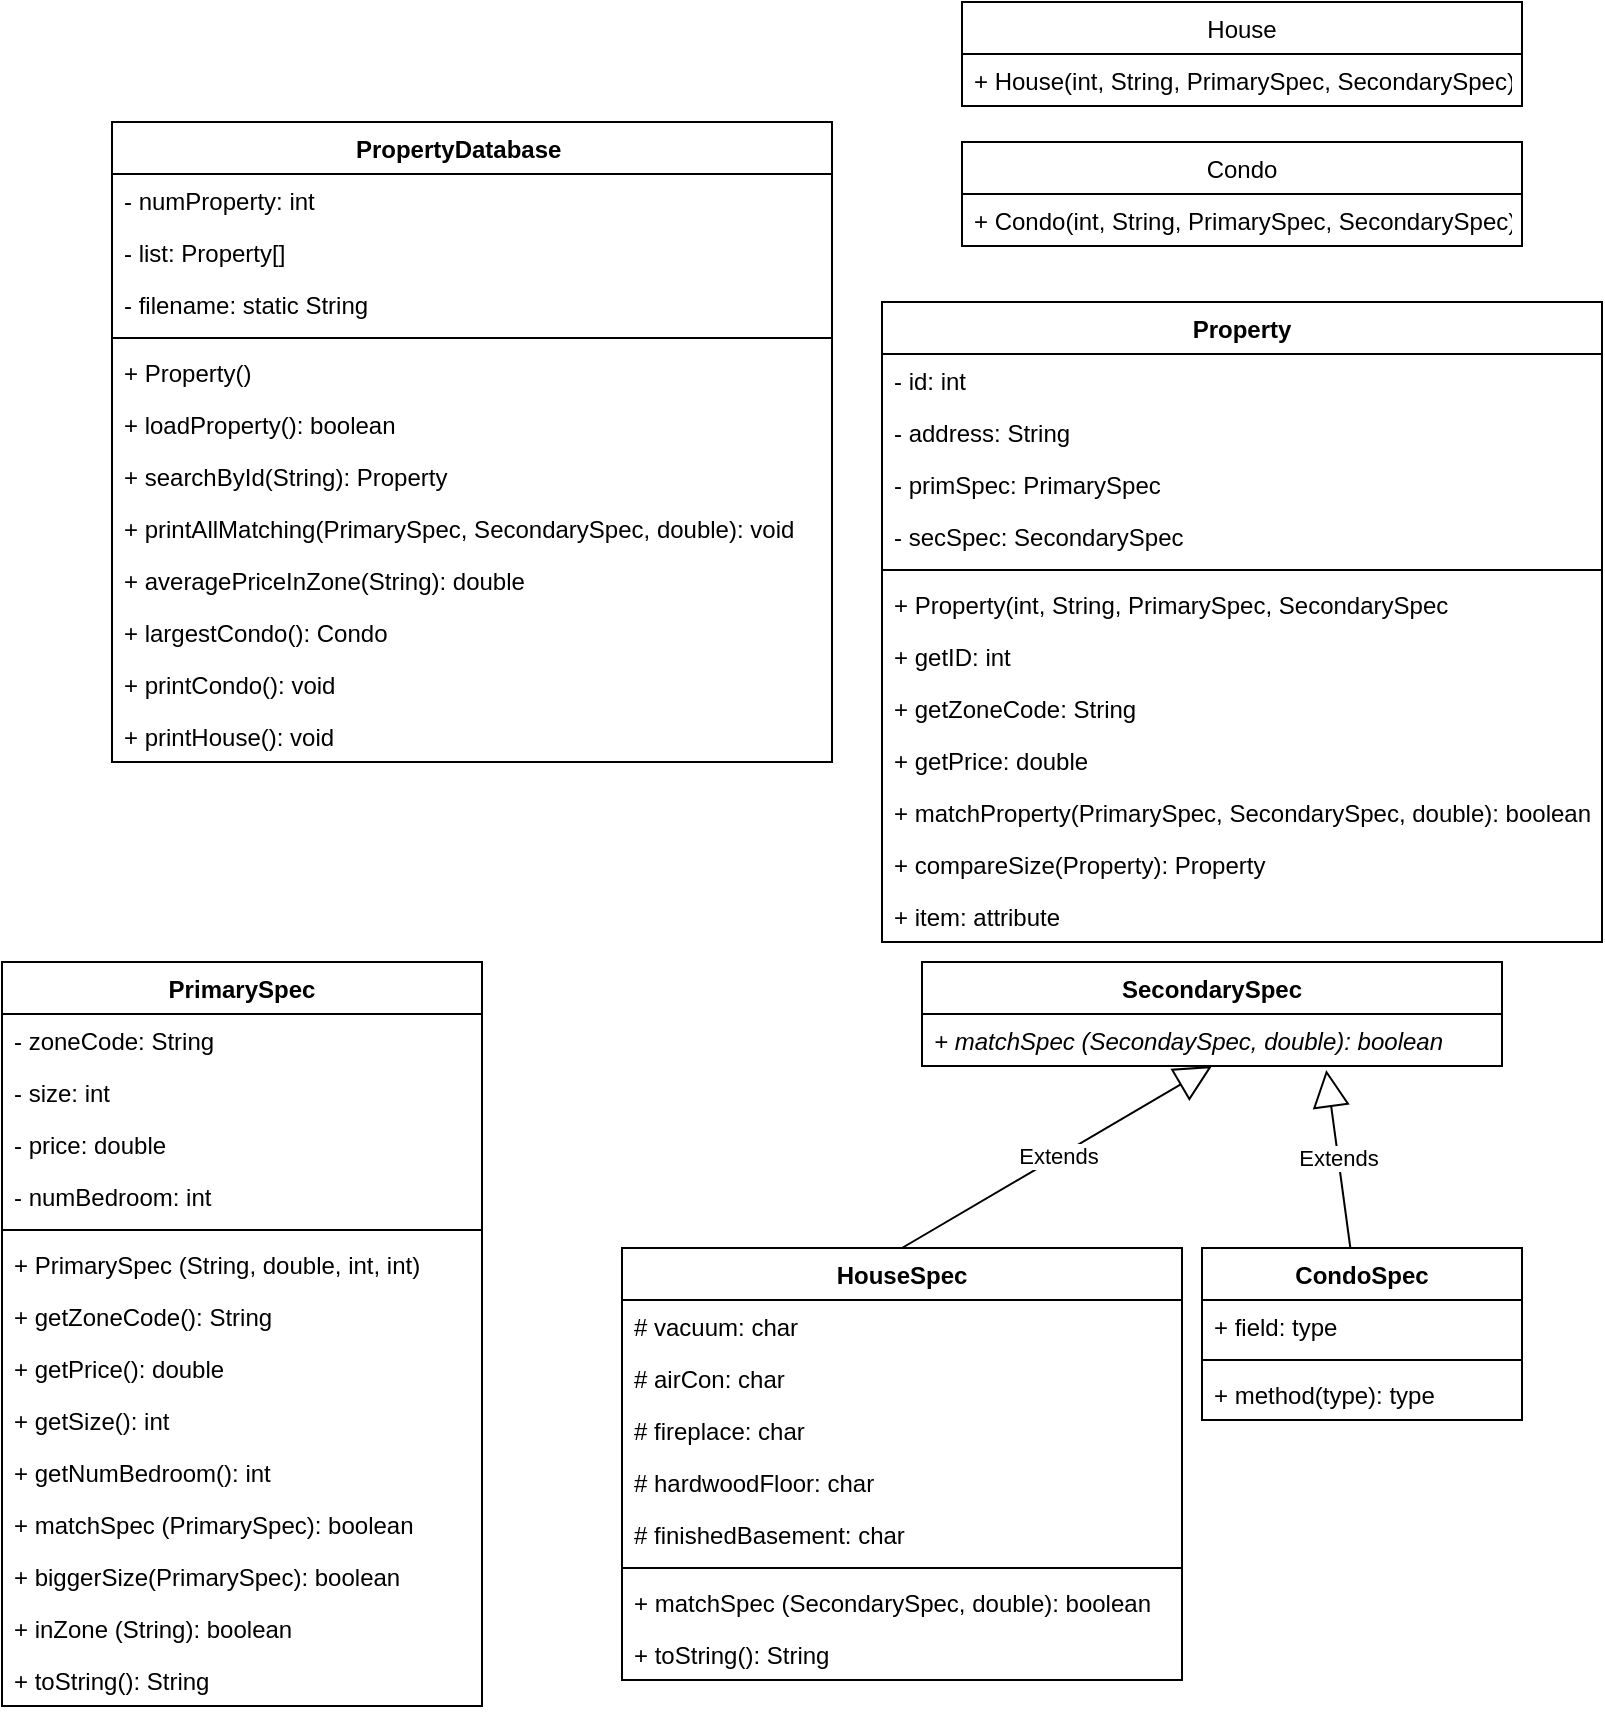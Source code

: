 <mxfile>
    <diagram name="Page-1" id="c4acf3e9-155e-7222-9cf6-157b1a14988f">
        <mxGraphModel dx="458" dy="546" grid="1" gridSize="10" guides="1" tooltips="1" connect="1" arrows="1" fold="1" page="1" pageScale="1" pageWidth="850" pageHeight="1100" background="none" math="0" shadow="0">
            <root>
                <mxCell id="0"/>
                <mxCell id="1" parent="0"/>
                <mxCell id="zeTXqtFe5Kt7edeWtcU1-1" value="PrimarySpec" style="swimlane;fontStyle=1;align=center;verticalAlign=top;childLayout=stackLayout;horizontal=1;startSize=26;horizontalStack=0;resizeParent=1;resizeParentMax=0;resizeLast=0;collapsible=1;marginBottom=0;" parent="1" vertex="1">
                    <mxGeometry x="10" y="490" width="240" height="372" as="geometry"/>
                </mxCell>
                <mxCell id="zeTXqtFe5Kt7edeWtcU1-2" value="- zoneCode: String" style="text;strokeColor=none;fillColor=none;align=left;verticalAlign=top;spacingLeft=4;spacingRight=4;overflow=hidden;rotatable=0;points=[[0,0.5],[1,0.5]];portConstraint=eastwest;" parent="zeTXqtFe5Kt7edeWtcU1-1" vertex="1">
                    <mxGeometry y="26" width="240" height="26" as="geometry"/>
                </mxCell>
                <mxCell id="o_Y15IIIDee4aWbLvbx2-2" value="- size: int" style="text;strokeColor=none;fillColor=none;align=left;verticalAlign=top;spacingLeft=4;spacingRight=4;overflow=hidden;rotatable=0;points=[[0,0.5],[1,0.5]];portConstraint=eastwest;" parent="zeTXqtFe5Kt7edeWtcU1-1" vertex="1">
                    <mxGeometry y="52" width="240" height="26" as="geometry"/>
                </mxCell>
                <mxCell id="zeTXqtFe5Kt7edeWtcU1-4" value="- price: double" style="text;strokeColor=none;fillColor=none;align=left;verticalAlign=top;spacingLeft=4;spacingRight=4;overflow=hidden;rotatable=0;points=[[0,0.5],[1,0.5]];portConstraint=eastwest;" parent="zeTXqtFe5Kt7edeWtcU1-1" vertex="1">
                    <mxGeometry y="78" width="240" height="26" as="geometry"/>
                </mxCell>
                <mxCell id="o_Y15IIIDee4aWbLvbx2-5" value="- numBedroom: int" style="text;strokeColor=none;fillColor=none;align=left;verticalAlign=top;spacingLeft=4;spacingRight=4;overflow=hidden;rotatable=0;points=[[0,0.5],[1,0.5]];portConstraint=eastwest;" parent="zeTXqtFe5Kt7edeWtcU1-1" vertex="1">
                    <mxGeometry y="104" width="240" height="26" as="geometry"/>
                </mxCell>
                <mxCell id="o_Y15IIIDee4aWbLvbx2-8" value="" style="line;strokeWidth=1;fillColor=none;align=left;verticalAlign=middle;spacingTop=-1;spacingLeft=3;spacingRight=3;rotatable=0;labelPosition=right;points=[];portConstraint=eastwest;strokeColor=inherit;" parent="zeTXqtFe5Kt7edeWtcU1-1" vertex="1">
                    <mxGeometry y="130" width="240" height="8" as="geometry"/>
                </mxCell>
                <mxCell id="o_Y15IIIDee4aWbLvbx2-7" value="+ PrimarySpec (String, double, int, int)" style="text;strokeColor=none;fillColor=none;align=left;verticalAlign=top;spacingLeft=4;spacingRight=4;overflow=hidden;rotatable=0;points=[[0,0.5],[1,0.5]];portConstraint=eastwest;" parent="zeTXqtFe5Kt7edeWtcU1-1" vertex="1">
                    <mxGeometry y="138" width="240" height="26" as="geometry"/>
                </mxCell>
                <mxCell id="o_Y15IIIDee4aWbLvbx2-9" value="+ getZoneCode(): String" style="text;strokeColor=none;fillColor=none;align=left;verticalAlign=top;spacingLeft=4;spacingRight=4;overflow=hidden;rotatable=0;points=[[0,0.5],[1,0.5]];portConstraint=eastwest;" parent="zeTXqtFe5Kt7edeWtcU1-1" vertex="1">
                    <mxGeometry y="164" width="240" height="26" as="geometry"/>
                </mxCell>
                <mxCell id="o_Y15IIIDee4aWbLvbx2-10" value="+ getPrice(): double" style="text;strokeColor=none;fillColor=none;align=left;verticalAlign=top;spacingLeft=4;spacingRight=4;overflow=hidden;rotatable=0;points=[[0,0.5],[1,0.5]];portConstraint=eastwest;" parent="zeTXqtFe5Kt7edeWtcU1-1" vertex="1">
                    <mxGeometry y="190" width="240" height="26" as="geometry"/>
                </mxCell>
                <mxCell id="o_Y15IIIDee4aWbLvbx2-11" value="+ getSize(): int" style="text;strokeColor=none;fillColor=none;align=left;verticalAlign=top;spacingLeft=4;spacingRight=4;overflow=hidden;rotatable=0;points=[[0,0.5],[1,0.5]];portConstraint=eastwest;" parent="zeTXqtFe5Kt7edeWtcU1-1" vertex="1">
                    <mxGeometry y="216" width="240" height="26" as="geometry"/>
                </mxCell>
                <mxCell id="o_Y15IIIDee4aWbLvbx2-12" value="+ getNumBedroom(): int" style="text;strokeColor=none;fillColor=none;align=left;verticalAlign=top;spacingLeft=4;spacingRight=4;overflow=hidden;rotatable=0;points=[[0,0.5],[1,0.5]];portConstraint=eastwest;" parent="zeTXqtFe5Kt7edeWtcU1-1" vertex="1">
                    <mxGeometry y="242" width="240" height="26" as="geometry"/>
                </mxCell>
                <mxCell id="o_Y15IIIDee4aWbLvbx2-13" value="+ matchSpec (PrimarySpec): boolean" style="text;strokeColor=none;fillColor=none;align=left;verticalAlign=top;spacingLeft=4;spacingRight=4;overflow=hidden;rotatable=0;points=[[0,0.5],[1,0.5]];portConstraint=eastwest;" parent="zeTXqtFe5Kt7edeWtcU1-1" vertex="1">
                    <mxGeometry y="268" width="240" height="26" as="geometry"/>
                </mxCell>
                <mxCell id="o_Y15IIIDee4aWbLvbx2-14" value="+ biggerSize(PrimarySpec): boolean" style="text;strokeColor=none;fillColor=none;align=left;verticalAlign=top;spacingLeft=4;spacingRight=4;overflow=hidden;rotatable=0;points=[[0,0.5],[1,0.5]];portConstraint=eastwest;" parent="zeTXqtFe5Kt7edeWtcU1-1" vertex="1">
                    <mxGeometry y="294" width="240" height="26" as="geometry"/>
                </mxCell>
                <mxCell id="o_Y15IIIDee4aWbLvbx2-15" value="+ inZone (String): boolean" style="text;strokeColor=none;fillColor=none;align=left;verticalAlign=top;spacingLeft=4;spacingRight=4;overflow=hidden;rotatable=0;points=[[0,0.5],[1,0.5]];portConstraint=eastwest;" parent="zeTXqtFe5Kt7edeWtcU1-1" vertex="1">
                    <mxGeometry y="320" width="240" height="26" as="geometry"/>
                </mxCell>
                <mxCell id="o_Y15IIIDee4aWbLvbx2-16" value="+ toString(): String" style="text;strokeColor=none;fillColor=none;align=left;verticalAlign=top;spacingLeft=4;spacingRight=4;overflow=hidden;rotatable=0;points=[[0,0.5],[1,0.5]];portConstraint=eastwest;" parent="zeTXqtFe5Kt7edeWtcU1-1" vertex="1">
                    <mxGeometry y="346" width="240" height="26" as="geometry"/>
                </mxCell>
                <mxCell id="o_Y15IIIDee4aWbLvbx2-17" value="SecondarySpec" style="swimlane;fontStyle=1;align=center;verticalAlign=top;childLayout=stackLayout;horizontal=1;startSize=26;horizontalStack=0;resizeParent=1;resizeParentMax=0;resizeLast=0;collapsible=1;marginBottom=0;" parent="1" vertex="1">
                    <mxGeometry x="470" y="490" width="290" height="52" as="geometry"/>
                </mxCell>
                <mxCell id="o_Y15IIIDee4aWbLvbx2-18" value="+ matchSpec (SecondaySpec, double): boolean" style="text;strokeColor=none;fillColor=none;align=left;verticalAlign=top;spacingLeft=4;spacingRight=4;overflow=hidden;rotatable=0;points=[[0,0.5],[1,0.5]];portConstraint=eastwest;fontStyle=2" parent="o_Y15IIIDee4aWbLvbx2-17" vertex="1">
                    <mxGeometry y="26" width="290" height="26" as="geometry"/>
                </mxCell>
                <mxCell id="o_Y15IIIDee4aWbLvbx2-24" value="HouseSpec" style="swimlane;fontStyle=1;align=center;verticalAlign=top;childLayout=stackLayout;horizontal=1;startSize=26;horizontalStack=0;resizeParent=1;resizeParentMax=0;resizeLast=0;collapsible=1;marginBottom=0;" parent="1" vertex="1">
                    <mxGeometry x="320" y="633" width="280" height="216" as="geometry"/>
                </mxCell>
                <mxCell id="o_Y15IIIDee4aWbLvbx2-25" value="# vacuum: char" style="text;strokeColor=none;fillColor=none;align=left;verticalAlign=top;spacingLeft=4;spacingRight=4;overflow=hidden;rotatable=0;points=[[0,0.5],[1,0.5]];portConstraint=eastwest;" parent="o_Y15IIIDee4aWbLvbx2-24" vertex="1">
                    <mxGeometry y="26" width="280" height="26" as="geometry"/>
                </mxCell>
                <mxCell id="o_Y15IIIDee4aWbLvbx2-40" value="# airCon: char" style="text;strokeColor=none;fillColor=none;align=left;verticalAlign=top;spacingLeft=4;spacingRight=4;overflow=hidden;rotatable=0;points=[[0,0.5],[1,0.5]];portConstraint=eastwest;" parent="o_Y15IIIDee4aWbLvbx2-24" vertex="1">
                    <mxGeometry y="52" width="280" height="26" as="geometry"/>
                </mxCell>
                <mxCell id="o_Y15IIIDee4aWbLvbx2-41" value="# fireplace: char" style="text;strokeColor=none;fillColor=none;align=left;verticalAlign=top;spacingLeft=4;spacingRight=4;overflow=hidden;rotatable=0;points=[[0,0.5],[1,0.5]];portConstraint=eastwest;" parent="o_Y15IIIDee4aWbLvbx2-24" vertex="1">
                    <mxGeometry y="78" width="280" height="26" as="geometry"/>
                </mxCell>
                <mxCell id="o_Y15IIIDee4aWbLvbx2-39" value="# hardwoodFloor: char" style="text;strokeColor=none;fillColor=none;align=left;verticalAlign=top;spacingLeft=4;spacingRight=4;overflow=hidden;rotatable=0;points=[[0,0.5],[1,0.5]];portConstraint=eastwest;" parent="o_Y15IIIDee4aWbLvbx2-24" vertex="1">
                    <mxGeometry y="104" width="280" height="26" as="geometry"/>
                </mxCell>
                <mxCell id="o_Y15IIIDee4aWbLvbx2-42" value="# finishedBasement: char" style="text;strokeColor=none;fillColor=none;align=left;verticalAlign=top;spacingLeft=4;spacingRight=4;overflow=hidden;rotatable=0;points=[[0,0.5],[1,0.5]];portConstraint=eastwest;" parent="o_Y15IIIDee4aWbLvbx2-24" vertex="1">
                    <mxGeometry y="130" width="280" height="26" as="geometry"/>
                </mxCell>
                <mxCell id="o_Y15IIIDee4aWbLvbx2-26" value="" style="line;strokeWidth=1;fillColor=none;align=left;verticalAlign=middle;spacingTop=-1;spacingLeft=3;spacingRight=3;rotatable=0;labelPosition=right;points=[];portConstraint=eastwest;strokeColor=inherit;" parent="o_Y15IIIDee4aWbLvbx2-24" vertex="1">
                    <mxGeometry y="156" width="280" height="8" as="geometry"/>
                </mxCell>
                <mxCell id="o_Y15IIIDee4aWbLvbx2-27" value="+ matchSpec (SecondarySpec, double): boolean" style="text;strokeColor=none;fillColor=none;align=left;verticalAlign=top;spacingLeft=4;spacingRight=4;overflow=hidden;rotatable=0;points=[[0,0.5],[1,0.5]];portConstraint=eastwest;" parent="o_Y15IIIDee4aWbLvbx2-24" vertex="1">
                    <mxGeometry y="164" width="280" height="26" as="geometry"/>
                </mxCell>
                <mxCell id="o_Y15IIIDee4aWbLvbx2-35" value="+ toString(): String" style="text;strokeColor=none;fillColor=none;align=left;verticalAlign=top;spacingLeft=4;spacingRight=4;overflow=hidden;rotatable=0;points=[[0,0.5],[1,0.5]];portConstraint=eastwest;" parent="o_Y15IIIDee4aWbLvbx2-24" vertex="1">
                    <mxGeometry y="190" width="280" height="26" as="geometry"/>
                </mxCell>
                <mxCell id="o_Y15IIIDee4aWbLvbx2-29" value="Extends" style="endArrow=block;endSize=16;endFill=0;html=1;rounded=0;fillColor=#FFFFFF;exitX=0.5;exitY=0;exitDx=0;exitDy=0;entryX=0.5;entryY=1;entryDx=0;entryDy=0;" parent="1" source="o_Y15IIIDee4aWbLvbx2-24" target="o_Y15IIIDee4aWbLvbx2-17" edge="1">
                    <mxGeometry width="160" relative="1" as="geometry">
                        <mxPoint x="630" y="680" as="sourcePoint"/>
                        <mxPoint x="790" y="680" as="targetPoint"/>
                    </mxGeometry>
                </mxCell>
                <mxCell id="o_Y15IIIDee4aWbLvbx2-30" value="CondoSpec" style="swimlane;fontStyle=1;align=center;verticalAlign=top;childLayout=stackLayout;horizontal=1;startSize=26;horizontalStack=0;resizeParent=1;resizeParentMax=0;resizeLast=0;collapsible=1;marginBottom=0;" parent="1" vertex="1">
                    <mxGeometry x="610" y="633" width="160" height="86" as="geometry"/>
                </mxCell>
                <mxCell id="o_Y15IIIDee4aWbLvbx2-31" value="+ field: type" style="text;strokeColor=none;fillColor=none;align=left;verticalAlign=top;spacingLeft=4;spacingRight=4;overflow=hidden;rotatable=0;points=[[0,0.5],[1,0.5]];portConstraint=eastwest;" parent="o_Y15IIIDee4aWbLvbx2-30" vertex="1">
                    <mxGeometry y="26" width="160" height="26" as="geometry"/>
                </mxCell>
                <mxCell id="o_Y15IIIDee4aWbLvbx2-32" value="" style="line;strokeWidth=1;fillColor=none;align=left;verticalAlign=middle;spacingTop=-1;spacingLeft=3;spacingRight=3;rotatable=0;labelPosition=right;points=[];portConstraint=eastwest;strokeColor=inherit;" parent="o_Y15IIIDee4aWbLvbx2-30" vertex="1">
                    <mxGeometry y="52" width="160" height="8" as="geometry"/>
                </mxCell>
                <mxCell id="o_Y15IIIDee4aWbLvbx2-33" value="+ method(type): type" style="text;strokeColor=none;fillColor=none;align=left;verticalAlign=top;spacingLeft=4;spacingRight=4;overflow=hidden;rotatable=0;points=[[0,0.5],[1,0.5]];portConstraint=eastwest;" parent="o_Y15IIIDee4aWbLvbx2-30" vertex="1">
                    <mxGeometry y="60" width="160" height="26" as="geometry"/>
                </mxCell>
                <mxCell id="o_Y15IIIDee4aWbLvbx2-34" value="Extends" style="endArrow=block;endSize=16;endFill=0;html=1;rounded=0;fillColor=#FFFFFF;entryX=0.697;entryY=1.077;entryDx=0;entryDy=0;entryPerimeter=0;" parent="1" source="o_Y15IIIDee4aWbLvbx2-30" target="o_Y15IIIDee4aWbLvbx2-18" edge="1">
                    <mxGeometry width="160" relative="1" as="geometry">
                        <mxPoint x="630" y="680" as="sourcePoint"/>
                        <mxPoint x="790" y="680" as="targetPoint"/>
                    </mxGeometry>
                </mxCell>
                <mxCell id="10" value="PropertyDatabase    " style="swimlane;fontStyle=1;align=center;verticalAlign=top;childLayout=stackLayout;horizontal=1;startSize=26;horizontalStack=0;resizeParent=1;resizeParentMax=0;resizeLast=0;collapsible=1;marginBottom=0;" vertex="1" parent="1">
                    <mxGeometry x="65" y="70" width="360" height="320" as="geometry"/>
                </mxCell>
                <mxCell id="14" value="- numProperty: int" style="text;strokeColor=none;fillColor=none;align=left;verticalAlign=top;spacingLeft=4;spacingRight=4;overflow=hidden;rotatable=0;points=[[0,0.5],[1,0.5]];portConstraint=eastwest;" vertex="1" parent="10">
                    <mxGeometry y="26" width="360" height="26" as="geometry"/>
                </mxCell>
                <mxCell id="11" value="- list: Property[]" style="text;strokeColor=none;fillColor=none;align=left;verticalAlign=top;spacingLeft=4;spacingRight=4;overflow=hidden;rotatable=0;points=[[0,0.5],[1,0.5]];portConstraint=eastwest;" vertex="1" parent="10">
                    <mxGeometry y="52" width="360" height="26" as="geometry"/>
                </mxCell>
                <mxCell id="15" value="- filename: static String" style="text;strokeColor=none;fillColor=none;align=left;verticalAlign=top;spacingLeft=4;spacingRight=4;overflow=hidden;rotatable=0;points=[[0,0.5],[1,0.5]];portConstraint=eastwest;" vertex="1" parent="10">
                    <mxGeometry y="78" width="360" height="26" as="geometry"/>
                </mxCell>
                <mxCell id="12" value="" style="line;strokeWidth=1;fillColor=none;align=left;verticalAlign=middle;spacingTop=-1;spacingLeft=3;spacingRight=3;rotatable=0;labelPosition=right;points=[];portConstraint=eastwest;" vertex="1" parent="10">
                    <mxGeometry y="104" width="360" height="8" as="geometry"/>
                </mxCell>
                <mxCell id="13" value="+ Property()" style="text;strokeColor=none;fillColor=none;align=left;verticalAlign=top;spacingLeft=4;spacingRight=4;overflow=hidden;rotatable=0;points=[[0,0.5],[1,0.5]];portConstraint=eastwest;" vertex="1" parent="10">
                    <mxGeometry y="112" width="360" height="26" as="geometry"/>
                </mxCell>
                <mxCell id="16" value="+ loadProperty(): boolean" style="text;strokeColor=none;fillColor=none;align=left;verticalAlign=top;spacingLeft=4;spacingRight=4;overflow=hidden;rotatable=0;points=[[0,0.5],[1,0.5]];portConstraint=eastwest;" vertex="1" parent="10">
                    <mxGeometry y="138" width="360" height="26" as="geometry"/>
                </mxCell>
                <mxCell id="18" value="+ searchById(String): Property" style="text;strokeColor=none;fillColor=none;align=left;verticalAlign=top;spacingLeft=4;spacingRight=4;overflow=hidden;rotatable=0;points=[[0,0.5],[1,0.5]];portConstraint=eastwest;" vertex="1" parent="10">
                    <mxGeometry y="164" width="360" height="26" as="geometry"/>
                </mxCell>
                <mxCell id="20" value="+ printAllMatching(PrimarySpec, SecondarySpec, double): void" style="text;strokeColor=none;fillColor=none;align=left;verticalAlign=top;spacingLeft=4;spacingRight=4;overflow=hidden;rotatable=0;points=[[0,0.5],[1,0.5]];portConstraint=eastwest;" vertex="1" parent="10">
                    <mxGeometry y="190" width="360" height="26" as="geometry"/>
                </mxCell>
                <mxCell id="21" value="+ averagePriceInZone(String): double" style="text;strokeColor=none;fillColor=none;align=left;verticalAlign=top;spacingLeft=4;spacingRight=4;overflow=hidden;rotatable=0;points=[[0,0.5],[1,0.5]];portConstraint=eastwest;" vertex="1" parent="10">
                    <mxGeometry y="216" width="360" height="26" as="geometry"/>
                </mxCell>
                <mxCell id="22" value="+ largestCondo(): Condo" style="text;strokeColor=none;fillColor=none;align=left;verticalAlign=top;spacingLeft=4;spacingRight=4;overflow=hidden;rotatable=0;points=[[0,0.5],[1,0.5]];portConstraint=eastwest;" vertex="1" parent="10">
                    <mxGeometry y="242" width="360" height="26" as="geometry"/>
                </mxCell>
                <mxCell id="24" value="+ printCondo(): void" style="text;strokeColor=none;fillColor=none;align=left;verticalAlign=top;spacingLeft=4;spacingRight=4;overflow=hidden;rotatable=0;points=[[0,0.5],[1,0.5]];portConstraint=eastwest;" vertex="1" parent="10">
                    <mxGeometry y="268" width="360" height="26" as="geometry"/>
                </mxCell>
                <mxCell id="25" value="+ printHouse(): void" style="text;strokeColor=none;fillColor=none;align=left;verticalAlign=top;spacingLeft=4;spacingRight=4;overflow=hidden;rotatable=0;points=[[0,0.5],[1,0.5]];portConstraint=eastwest;" vertex="1" parent="10">
                    <mxGeometry y="294" width="360" height="26" as="geometry"/>
                </mxCell>
                <mxCell id="26" value="House" style="swimlane;fontStyle=0;childLayout=stackLayout;horizontal=1;startSize=26;fillColor=none;horizontalStack=0;resizeParent=1;resizeParentMax=0;resizeLast=0;collapsible=1;marginBottom=0;" vertex="1" parent="1">
                    <mxGeometry x="490" y="10" width="280" height="52" as="geometry"/>
                </mxCell>
                <mxCell id="27" value="+ House(int, String, PrimarySpec, SecondarySpec)" style="text;strokeColor=none;fillColor=none;align=left;verticalAlign=top;spacingLeft=4;spacingRight=4;overflow=hidden;rotatable=0;points=[[0,0.5],[1,0.5]];portConstraint=eastwest;" vertex="1" parent="26">
                    <mxGeometry y="26" width="280" height="26" as="geometry"/>
                </mxCell>
                <mxCell id="30" value="Condo" style="swimlane;fontStyle=0;childLayout=stackLayout;horizontal=1;startSize=26;fillColor=none;horizontalStack=0;resizeParent=1;resizeParentMax=0;resizeLast=0;collapsible=1;marginBottom=0;" vertex="1" parent="1">
                    <mxGeometry x="490" y="80" width="280" height="52" as="geometry"/>
                </mxCell>
                <mxCell id="31" value="+ Condo(int, String, PrimarySpec, SecondarySpec)" style="text;strokeColor=none;fillColor=none;align=left;verticalAlign=top;spacingLeft=4;spacingRight=4;overflow=hidden;rotatable=0;points=[[0,0.5],[1,0.5]];portConstraint=eastwest;" vertex="1" parent="30">
                    <mxGeometry y="26" width="280" height="26" as="geometry"/>
                </mxCell>
                <mxCell id="32" value="Property" style="swimlane;fontStyle=1;align=center;verticalAlign=top;childLayout=stackLayout;horizontal=1;startSize=26;horizontalStack=0;resizeParent=1;resizeParentMax=0;resizeLast=0;collapsible=1;marginBottom=0;" vertex="1" parent="1">
                    <mxGeometry x="450" y="160" width="360" height="320" as="geometry"/>
                </mxCell>
                <mxCell id="33" value="- id: int" style="text;strokeColor=none;fillColor=none;align=left;verticalAlign=top;spacingLeft=4;spacingRight=4;overflow=hidden;rotatable=0;points=[[0,0.5],[1,0.5]];portConstraint=eastwest;" vertex="1" parent="32">
                    <mxGeometry y="26" width="360" height="26" as="geometry"/>
                </mxCell>
                <mxCell id="36" value="- address: String" style="text;strokeColor=none;fillColor=none;align=left;verticalAlign=top;spacingLeft=4;spacingRight=4;overflow=hidden;rotatable=0;points=[[0,0.5],[1,0.5]];portConstraint=eastwest;" vertex="1" parent="32">
                    <mxGeometry y="52" width="360" height="26" as="geometry"/>
                </mxCell>
                <mxCell id="37" value="- primSpec: PrimarySpec" style="text;strokeColor=none;fillColor=none;align=left;verticalAlign=top;spacingLeft=4;spacingRight=4;overflow=hidden;rotatable=0;points=[[0,0.5],[1,0.5]];portConstraint=eastwest;" vertex="1" parent="32">
                    <mxGeometry y="78" width="360" height="26" as="geometry"/>
                </mxCell>
                <mxCell id="38" value="- secSpec: SecondarySpec" style="text;strokeColor=none;fillColor=none;align=left;verticalAlign=top;spacingLeft=4;spacingRight=4;overflow=hidden;rotatable=0;points=[[0,0.5],[1,0.5]];portConstraint=eastwest;" vertex="1" parent="32">
                    <mxGeometry y="104" width="360" height="26" as="geometry"/>
                </mxCell>
                <mxCell id="34" value="" style="line;strokeWidth=1;fillColor=none;align=left;verticalAlign=middle;spacingTop=-1;spacingLeft=3;spacingRight=3;rotatable=0;labelPosition=right;points=[];portConstraint=eastwest;" vertex="1" parent="32">
                    <mxGeometry y="130" width="360" height="8" as="geometry"/>
                </mxCell>
                <mxCell id="35" value="+ Property(int, String, PrimarySpec, SecondarySpec" style="text;strokeColor=none;fillColor=none;align=left;verticalAlign=top;spacingLeft=4;spacingRight=4;overflow=hidden;rotatable=0;points=[[0,0.5],[1,0.5]];portConstraint=eastwest;" vertex="1" parent="32">
                    <mxGeometry y="138" width="360" height="26" as="geometry"/>
                </mxCell>
                <mxCell id="40" value="+ getID: int" style="text;strokeColor=none;fillColor=none;align=left;verticalAlign=top;spacingLeft=4;spacingRight=4;overflow=hidden;rotatable=0;points=[[0,0.5],[1,0.5]];portConstraint=eastwest;" vertex="1" parent="32">
                    <mxGeometry y="164" width="360" height="26" as="geometry"/>
                </mxCell>
                <mxCell id="41" value="+ getZoneCode: String" style="text;strokeColor=none;fillColor=none;align=left;verticalAlign=top;spacingLeft=4;spacingRight=4;overflow=hidden;rotatable=0;points=[[0,0.5],[1,0.5]];portConstraint=eastwest;" vertex="1" parent="32">
                    <mxGeometry y="190" width="360" height="26" as="geometry"/>
                </mxCell>
                <mxCell id="45" value="+ getPrice: double" style="text;strokeColor=none;fillColor=none;align=left;verticalAlign=top;spacingLeft=4;spacingRight=4;overflow=hidden;rotatable=0;points=[[0,0.5],[1,0.5]];portConstraint=eastwest;" vertex="1" parent="32">
                    <mxGeometry y="216" width="360" height="26" as="geometry"/>
                </mxCell>
                <mxCell id="46" value="+ matchProperty(PrimarySpec, SecondarySpec, double): boolean" style="text;strokeColor=none;fillColor=none;align=left;verticalAlign=top;spacingLeft=4;spacingRight=4;overflow=hidden;rotatable=0;points=[[0,0.5],[1,0.5]];portConstraint=eastwest;" vertex="1" parent="32">
                    <mxGeometry y="242" width="360" height="26" as="geometry"/>
                </mxCell>
                <mxCell id="47" value="+ compareSize(Property): Property" style="text;strokeColor=none;fillColor=none;align=left;verticalAlign=top;spacingLeft=4;spacingRight=4;overflow=hidden;rotatable=0;points=[[0,0.5],[1,0.5]];portConstraint=eastwest;" vertex="1" parent="32">
                    <mxGeometry y="268" width="360" height="26" as="geometry"/>
                </mxCell>
                <mxCell id="48" value="+ item: attribute" style="text;strokeColor=none;fillColor=none;align=left;verticalAlign=top;spacingLeft=4;spacingRight=4;overflow=hidden;rotatable=0;points=[[0,0.5],[1,0.5]];portConstraint=eastwest;" vertex="1" parent="32">
                    <mxGeometry y="294" width="360" height="26" as="geometry"/>
                </mxCell>
            </root>
        </mxGraphModel>
    </diagram>
</mxfile>